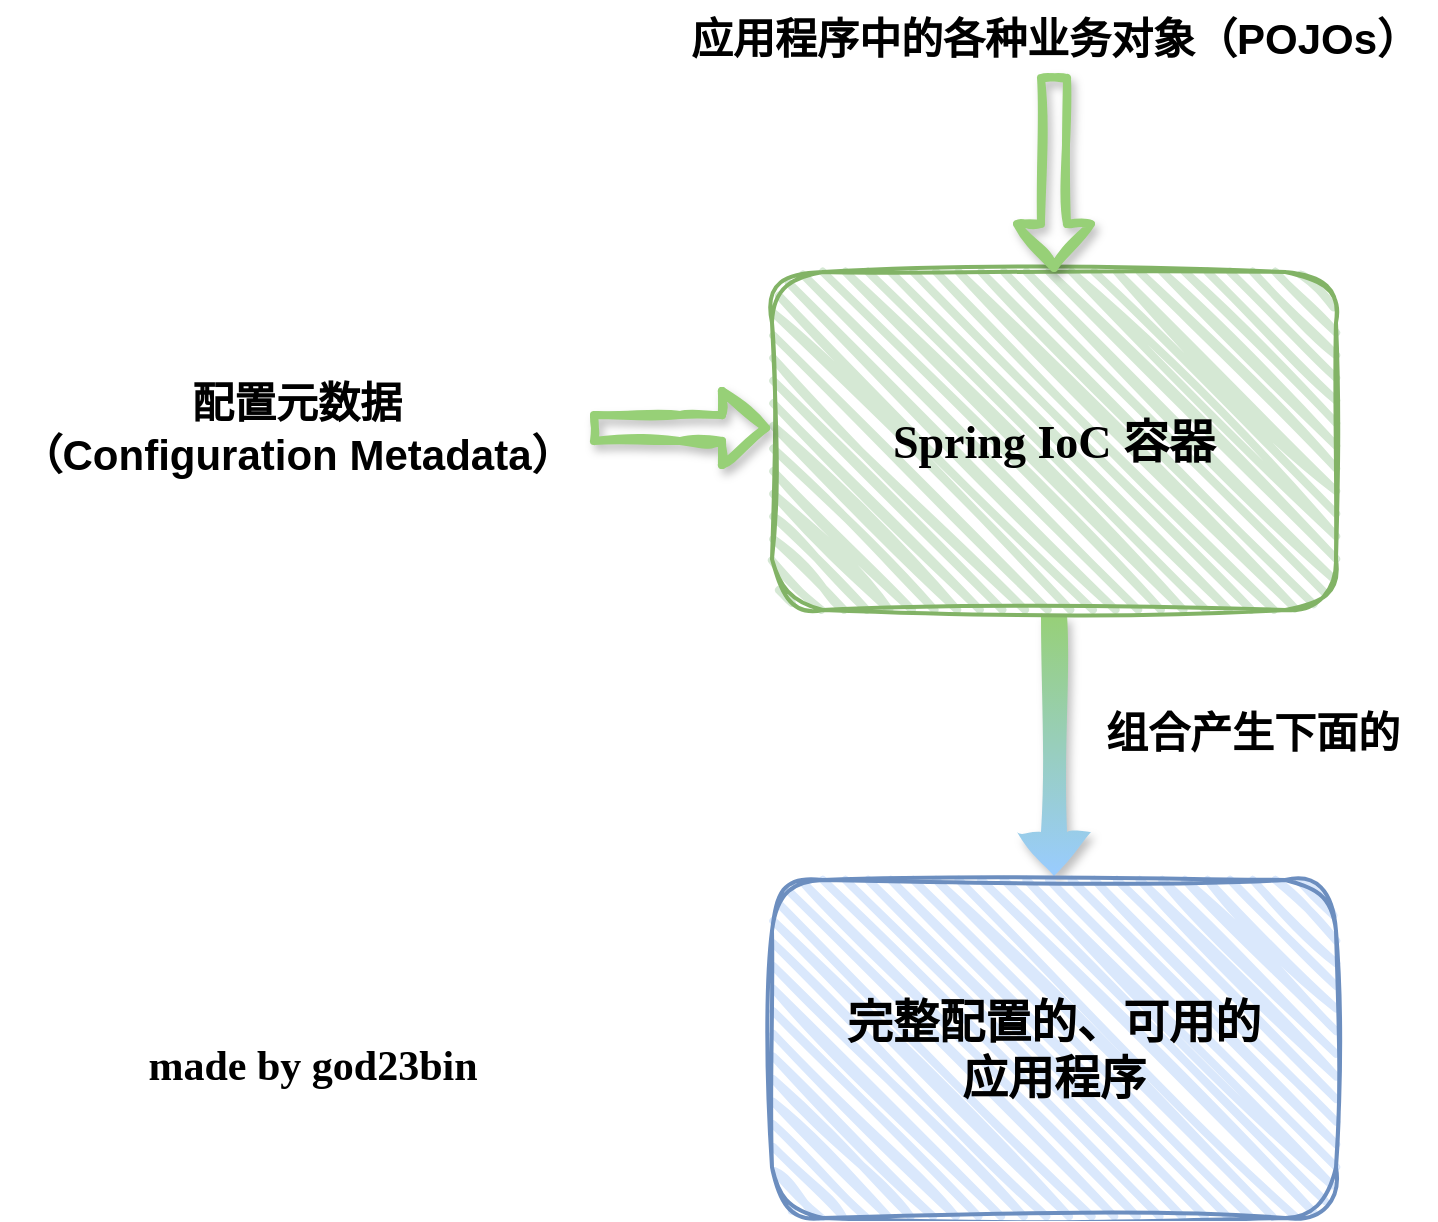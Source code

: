 <mxfile version="21.1.8" type="github">
  <diagram name="第 1 页" id="c9mtimg0R8ovgCVnEuRb">
    <mxGraphModel dx="1832" dy="836" grid="0" gridSize="10" guides="1" tooltips="1" connect="1" arrows="1" fold="1" page="0" pageScale="1" pageWidth="827" pageHeight="1169" math="0" shadow="0">
      <root>
        <mxCell id="0" />
        <mxCell id="1" parent="0" />
        <mxCell id="ozWmsJrtdOr_UJfDVnYs-9" style="edgeStyle=orthogonalEdgeStyle;rounded=1;orthogonalLoop=1;jettySize=auto;html=1;shape=flexArrow;fillColor=#97D077;gradientColor=#99CCFF;strokeWidth=4;strokeColor=none;sketch=1;curveFitting=1;jiggle=2;shadow=1;" edge="1" parent="1" source="ozWmsJrtdOr_UJfDVnYs-1" target="ozWmsJrtdOr_UJfDVnYs-3">
          <mxGeometry relative="1" as="geometry" />
        </mxCell>
        <mxCell id="ozWmsJrtdOr_UJfDVnYs-1" value="&lt;font face=&quot;Comic Sans MS&quot; style=&quot;font-size: 23px;&quot;&gt;&lt;b&gt;Spring IoC 容器&lt;/b&gt;&lt;/font&gt;" style="rounded=1;whiteSpace=wrap;html=1;strokeWidth=2;fillWeight=4;hachureGap=8;hachureAngle=45;fillColor=#d5e8d4;strokeColor=#82b366;disableMultiStroke=0;disableMultiStrokeFill=0;enumerate=0;treeMoving=0;treeFolding=0;container=0;dropTarget=0;sketchStyle=rough;glass=0;shadow=0;sketch=1;curveFitting=1;jiggle=2;" vertex="1" parent="1">
          <mxGeometry x="201" y="182" width="282" height="169" as="geometry" />
        </mxCell>
        <mxCell id="ozWmsJrtdOr_UJfDVnYs-3" value="&lt;font face=&quot;Comic Sans MS&quot;&gt;&lt;span style=&quot;font-size: 23px;&quot;&gt;&lt;b&gt;完整配置的、可用的&lt;br&gt;应用程序&lt;/b&gt;&lt;/span&gt;&lt;/font&gt;" style="rounded=1;whiteSpace=wrap;html=1;strokeWidth=2;fillWeight=4;hachureGap=8;hachureAngle=45;fillColor=#dae8fc;strokeColor=#6c8ebf;disableMultiStroke=0;disableMultiStrokeFill=0;enumerate=0;treeMoving=0;treeFolding=0;container=0;dropTarget=0;sketchStyle=rough;glass=0;shadow=0;sketch=1;curveFitting=1;jiggle=2;" vertex="1" parent="1">
          <mxGeometry x="201" y="486" width="282" height="169" as="geometry" />
        </mxCell>
        <mxCell id="ozWmsJrtdOr_UJfDVnYs-8" style="edgeStyle=orthogonalEdgeStyle;rounded=1;orthogonalLoop=1;jettySize=auto;html=1;shape=flexArrow;strokeColor=#97D077;strokeWidth=4;sketch=1;curveFitting=1;jiggle=2;shadow=1;" edge="1" parent="1" source="ozWmsJrtdOr_UJfDVnYs-5" target="ozWmsJrtdOr_UJfDVnYs-1">
          <mxGeometry relative="1" as="geometry" />
        </mxCell>
        <mxCell id="ozWmsJrtdOr_UJfDVnYs-5" value="&lt;font style=&quot;font-size: 21px;&quot;&gt;&lt;b&gt;应用程序中的各种业务对象（POJOs）&lt;/b&gt;&lt;/font&gt;" style="text;html=1;align=center;verticalAlign=middle;resizable=0;points=[];autosize=1;strokeColor=none;fillColor=none;" vertex="1" parent="1">
          <mxGeometry x="151" y="46" width="382" height="37" as="geometry" />
        </mxCell>
        <mxCell id="ozWmsJrtdOr_UJfDVnYs-7" style="edgeStyle=orthogonalEdgeStyle;rounded=0;orthogonalLoop=1;jettySize=auto;html=1;curved=1;strokeWidth=4;shape=flexArrow;strokeColor=#97D077;sketch=1;curveFitting=1;jiggle=2;shadow=1;" edge="1" parent="1" source="ozWmsJrtdOr_UJfDVnYs-6">
          <mxGeometry relative="1" as="geometry">
            <mxPoint x="200" y="260" as="targetPoint" />
          </mxGeometry>
        </mxCell>
        <mxCell id="ozWmsJrtdOr_UJfDVnYs-6" value="&lt;font style=&quot;font-size: 21px;&quot;&gt;&lt;b&gt;配置元数据&lt;br&gt;（Configuration Metadata）&lt;br&gt;&lt;/b&gt;&lt;/font&gt;" style="text;html=1;align=center;verticalAlign=middle;resizable=0;points=[];autosize=1;strokeColor=none;fillColor=none;strokeWidth=6;" vertex="1" parent="1">
          <mxGeometry x="-185" y="229" width="295" height="62" as="geometry" />
        </mxCell>
        <mxCell id="ozWmsJrtdOr_UJfDVnYs-11" value="&lt;font face=&quot;Comic Sans MS&quot; style=&quot;font-size: 21px;&quot;&gt;&lt;b&gt;made by god23bin&lt;/b&gt;&lt;/font&gt;" style="text;html=1;align=center;verticalAlign=middle;resizable=0;points=[];autosize=1;strokeColor=none;fillColor=none;" vertex="1" parent="1">
          <mxGeometry x="-130" y="560" width="202" height="37" as="geometry" />
        </mxCell>
        <mxCell id="ozWmsJrtdOr_UJfDVnYs-12" value="&lt;span style=&quot;font-size: 21px;&quot;&gt;&lt;b&gt;组合产生下面的&lt;/b&gt;&lt;/span&gt;" style="text;html=1;align=center;verticalAlign=middle;resizable=0;points=[];autosize=1;strokeColor=none;fillColor=none;" vertex="1" parent="1">
          <mxGeometry x="358" y="393" width="165" height="37" as="geometry" />
        </mxCell>
      </root>
    </mxGraphModel>
  </diagram>
</mxfile>
